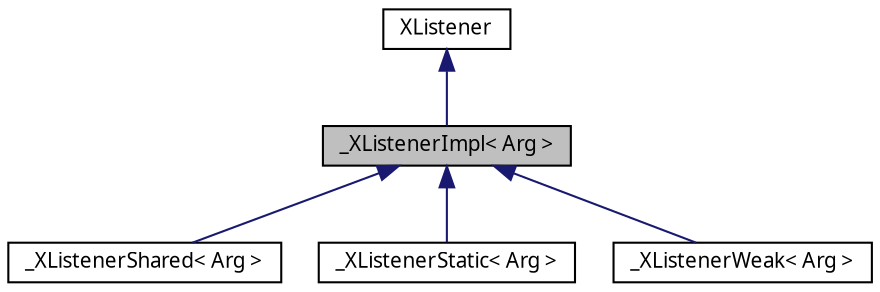 digraph G
{
  edge [fontname="FreeSans.ttf",fontsize=10,labelfontname="FreeSans.ttf",labelfontsize=10];
  node [fontname="FreeSans.ttf",fontsize=10,shape=record];
  Node1 [label="_XListenerImpl\< Arg \>",height=0.2,width=0.4,color="black", fillcolor="grey75", style="filled" fontcolor="black"];
  Node2 -> Node1 [dir=back,color="midnightblue",fontsize=10,style="solid",fontname="FreeSans.ttf"];
  Node2 [label="XListener",height=0.2,width=0.4,color="black", fillcolor="white", style="filled",URL="$class_x_listener.html"];
  Node1 -> Node3 [dir=back,color="midnightblue",fontsize=10,style="solid",fontname="FreeSans.ttf"];
  Node3 [label="_XListenerShared\< Arg \>",height=0.2,width=0.4,color="black", fillcolor="white", style="filled",URL="$class___x_listener_shared.html"];
  Node1 -> Node4 [dir=back,color="midnightblue",fontsize=10,style="solid",fontname="FreeSans.ttf"];
  Node4 [label="_XListenerStatic\< Arg \>",height=0.2,width=0.4,color="black", fillcolor="white", style="filled",URL="$class___x_listener_static.html"];
  Node1 -> Node5 [dir=back,color="midnightblue",fontsize=10,style="solid",fontname="FreeSans.ttf"];
  Node5 [label="_XListenerWeak\< Arg \>",height=0.2,width=0.4,color="black", fillcolor="white", style="filled",URL="$class___x_listener_weak.html"];
}

